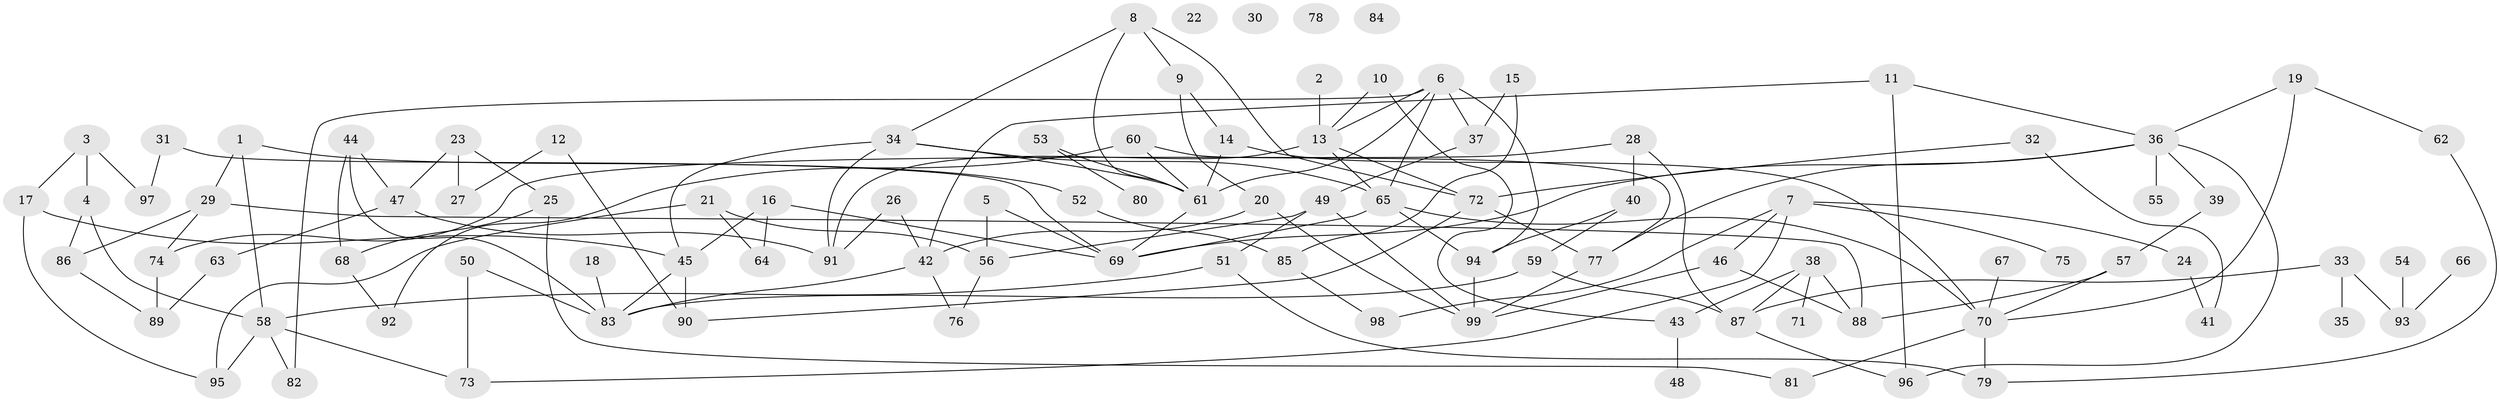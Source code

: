 // coarse degree distribution, {7: 0.1111111111111111, 6: 0.1388888888888889, 1: 0.1388888888888889, 5: 0.1111111111111111, 4: 0.1111111111111111, 2: 0.2777777777777778, 3: 0.05555555555555555, 10: 0.027777777777777776, 9: 0.027777777777777776}
// Generated by graph-tools (version 1.1) at 2025/35/03/04/25 23:35:47]
// undirected, 99 vertices, 147 edges
graph export_dot {
  node [color=gray90,style=filled];
  1;
  2;
  3;
  4;
  5;
  6;
  7;
  8;
  9;
  10;
  11;
  12;
  13;
  14;
  15;
  16;
  17;
  18;
  19;
  20;
  21;
  22;
  23;
  24;
  25;
  26;
  27;
  28;
  29;
  30;
  31;
  32;
  33;
  34;
  35;
  36;
  37;
  38;
  39;
  40;
  41;
  42;
  43;
  44;
  45;
  46;
  47;
  48;
  49;
  50;
  51;
  52;
  53;
  54;
  55;
  56;
  57;
  58;
  59;
  60;
  61;
  62;
  63;
  64;
  65;
  66;
  67;
  68;
  69;
  70;
  71;
  72;
  73;
  74;
  75;
  76;
  77;
  78;
  79;
  80;
  81;
  82;
  83;
  84;
  85;
  86;
  87;
  88;
  89;
  90;
  91;
  92;
  93;
  94;
  95;
  96;
  97;
  98;
  99;
  1 -- 29;
  1 -- 52;
  1 -- 58;
  2 -- 13;
  3 -- 4;
  3 -- 17;
  3 -- 97;
  4 -- 58;
  4 -- 86;
  5 -- 56;
  5 -- 69;
  6 -- 13;
  6 -- 37;
  6 -- 61;
  6 -- 65;
  6 -- 82;
  6 -- 94;
  7 -- 24;
  7 -- 46;
  7 -- 73;
  7 -- 75;
  7 -- 98;
  8 -- 9;
  8 -- 34;
  8 -- 61;
  8 -- 72;
  9 -- 14;
  9 -- 20;
  10 -- 13;
  10 -- 43;
  11 -- 36;
  11 -- 42;
  11 -- 96;
  12 -- 27;
  12 -- 90;
  13 -- 65;
  13 -- 72;
  13 -- 91;
  14 -- 61;
  14 -- 70;
  15 -- 37;
  15 -- 85;
  16 -- 45;
  16 -- 64;
  16 -- 69;
  17 -- 45;
  17 -- 95;
  18 -- 83;
  19 -- 36;
  19 -- 62;
  19 -- 70;
  20 -- 42;
  20 -- 99;
  21 -- 56;
  21 -- 64;
  21 -- 95;
  23 -- 25;
  23 -- 27;
  23 -- 47;
  24 -- 41;
  25 -- 68;
  25 -- 81;
  26 -- 42;
  26 -- 91;
  28 -- 40;
  28 -- 74;
  28 -- 87;
  29 -- 74;
  29 -- 86;
  29 -- 88;
  31 -- 69;
  31 -- 97;
  32 -- 41;
  32 -- 72;
  33 -- 35;
  33 -- 87;
  33 -- 93;
  34 -- 45;
  34 -- 61;
  34 -- 65;
  34 -- 91;
  36 -- 39;
  36 -- 55;
  36 -- 69;
  36 -- 77;
  36 -- 96;
  37 -- 49;
  38 -- 43;
  38 -- 71;
  38 -- 87;
  38 -- 88;
  39 -- 57;
  40 -- 59;
  40 -- 94;
  42 -- 76;
  42 -- 83;
  43 -- 48;
  44 -- 47;
  44 -- 68;
  44 -- 83;
  45 -- 83;
  45 -- 90;
  46 -- 88;
  46 -- 99;
  47 -- 63;
  47 -- 91;
  49 -- 51;
  49 -- 56;
  49 -- 99;
  50 -- 73;
  50 -- 83;
  51 -- 58;
  51 -- 79;
  52 -- 85;
  53 -- 61;
  53 -- 80;
  54 -- 93;
  56 -- 76;
  57 -- 70;
  57 -- 88;
  58 -- 73;
  58 -- 82;
  58 -- 95;
  59 -- 83;
  59 -- 87;
  60 -- 61;
  60 -- 77;
  60 -- 92;
  61 -- 69;
  62 -- 79;
  63 -- 89;
  65 -- 69;
  65 -- 70;
  65 -- 94;
  66 -- 93;
  67 -- 70;
  68 -- 92;
  70 -- 79;
  70 -- 81;
  72 -- 77;
  72 -- 90;
  74 -- 89;
  77 -- 99;
  85 -- 98;
  86 -- 89;
  87 -- 96;
  94 -- 99;
}
